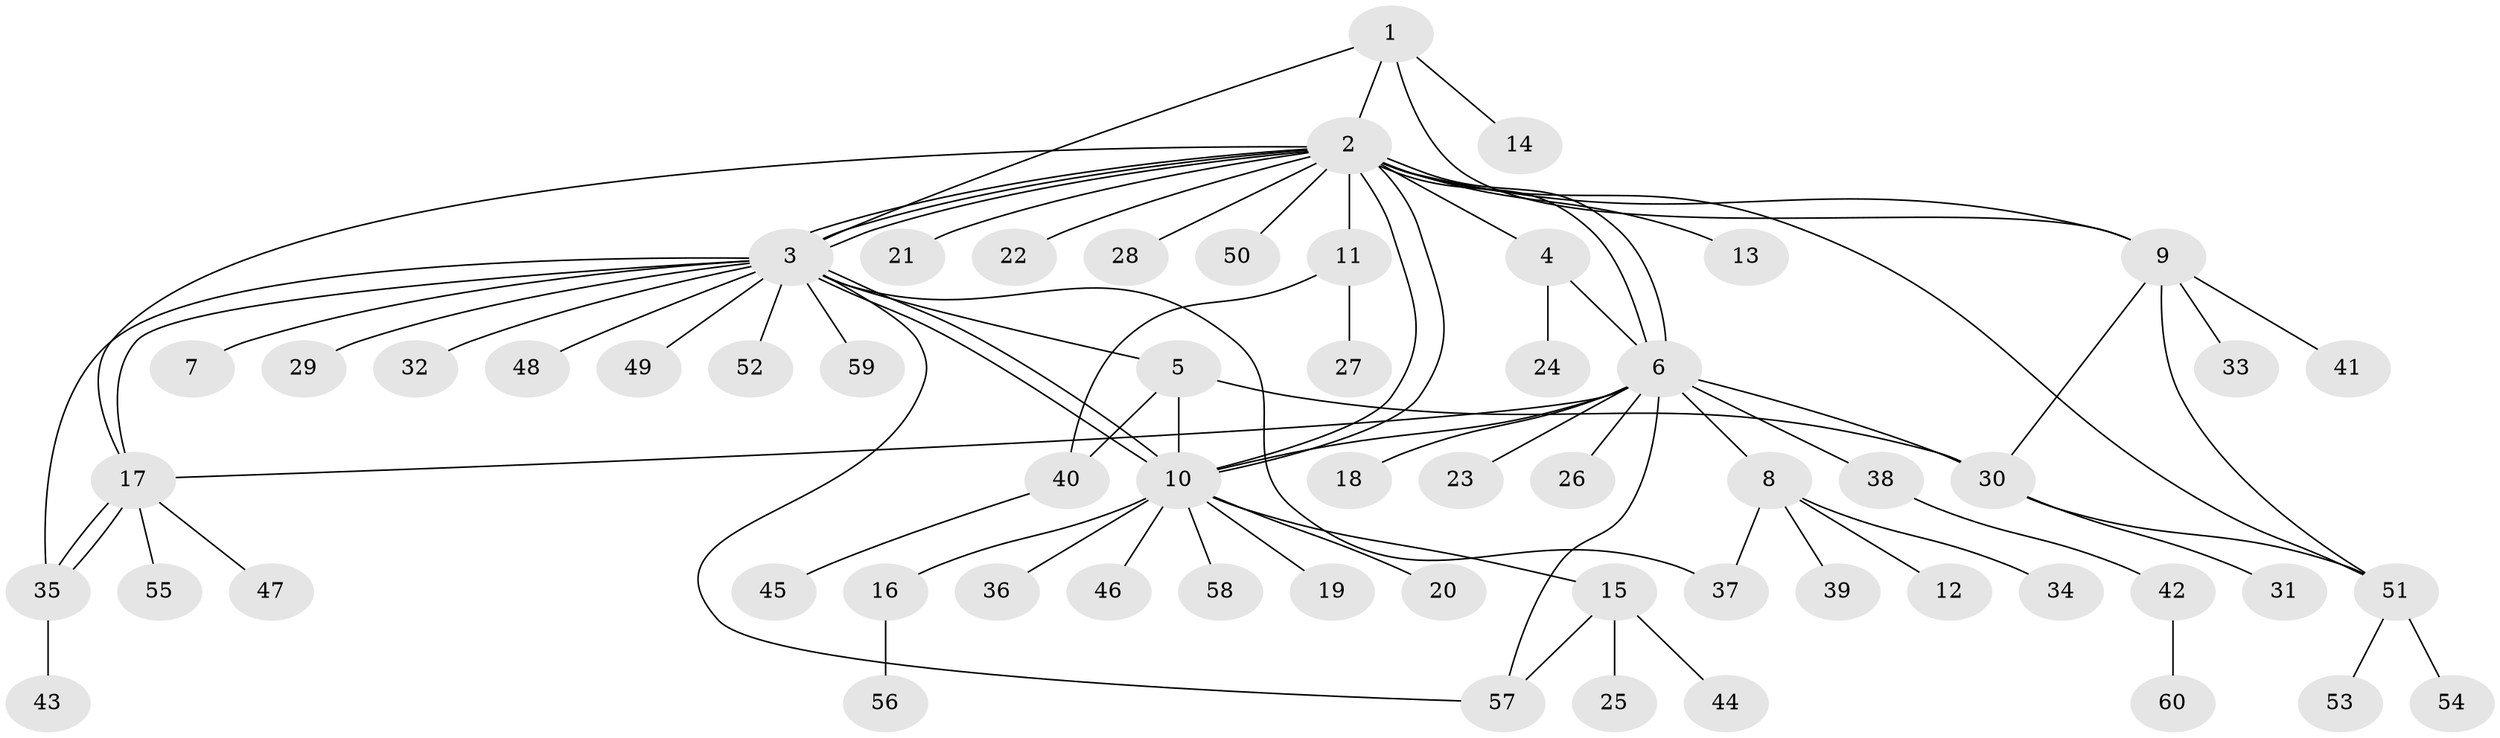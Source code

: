 // Generated by graph-tools (version 1.1) at 2025/49/03/09/25 03:49:57]
// undirected, 60 vertices, 82 edges
graph export_dot {
graph [start="1"]
  node [color=gray90,style=filled];
  1;
  2;
  3;
  4;
  5;
  6;
  7;
  8;
  9;
  10;
  11;
  12;
  13;
  14;
  15;
  16;
  17;
  18;
  19;
  20;
  21;
  22;
  23;
  24;
  25;
  26;
  27;
  28;
  29;
  30;
  31;
  32;
  33;
  34;
  35;
  36;
  37;
  38;
  39;
  40;
  41;
  42;
  43;
  44;
  45;
  46;
  47;
  48;
  49;
  50;
  51;
  52;
  53;
  54;
  55;
  56;
  57;
  58;
  59;
  60;
  1 -- 2;
  1 -- 3;
  1 -- 9;
  1 -- 14;
  2 -- 3;
  2 -- 3;
  2 -- 3;
  2 -- 4;
  2 -- 6;
  2 -- 6;
  2 -- 9;
  2 -- 10;
  2 -- 10;
  2 -- 11;
  2 -- 13;
  2 -- 17;
  2 -- 21;
  2 -- 22;
  2 -- 28;
  2 -- 50;
  2 -- 51;
  3 -- 5;
  3 -- 7;
  3 -- 10;
  3 -- 10;
  3 -- 17;
  3 -- 29;
  3 -- 32;
  3 -- 35;
  3 -- 37;
  3 -- 48;
  3 -- 49;
  3 -- 52;
  3 -- 57;
  3 -- 59;
  4 -- 6;
  4 -- 24;
  5 -- 10;
  5 -- 30;
  5 -- 40;
  6 -- 8;
  6 -- 10;
  6 -- 17;
  6 -- 18;
  6 -- 23;
  6 -- 26;
  6 -- 30;
  6 -- 38;
  6 -- 57;
  8 -- 12;
  8 -- 34;
  8 -- 37;
  8 -- 39;
  9 -- 30;
  9 -- 33;
  9 -- 41;
  9 -- 51;
  10 -- 15;
  10 -- 16;
  10 -- 19;
  10 -- 20;
  10 -- 36;
  10 -- 46;
  10 -- 58;
  11 -- 27;
  11 -- 40;
  15 -- 25;
  15 -- 44;
  15 -- 57;
  16 -- 56;
  17 -- 35;
  17 -- 35;
  17 -- 47;
  17 -- 55;
  30 -- 31;
  30 -- 51;
  35 -- 43;
  38 -- 42;
  40 -- 45;
  42 -- 60;
  51 -- 53;
  51 -- 54;
}
